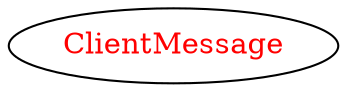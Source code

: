 digraph dependencyGraph {
 concentrate=true;
 ranksep="2.0";
 rankdir="LR"; 
 splines="ortho";
"ClientMessage" [fontcolor="red"];
}